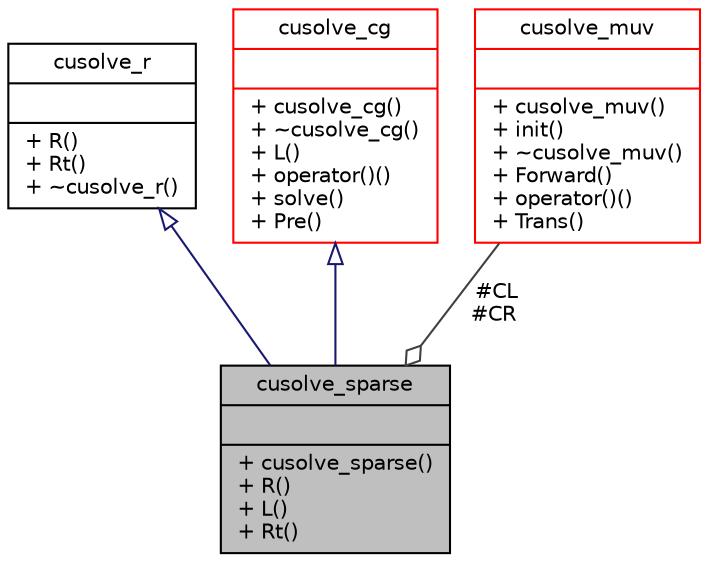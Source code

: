 digraph "cusolve_sparse"
{
 // INTERACTIVE_SVG=YES
  bgcolor="transparent";
  edge [fontname="Helvetica",fontsize="10",labelfontname="Helvetica",labelfontsize="10"];
  node [fontname="Helvetica",fontsize="10",shape=record];
  Node5 [label="{cusolve_sparse\n||+ cusolve_sparse()\l+ R()\l+ L()\l+ Rt()\l}",height=0.2,width=0.4,color="black", fillcolor="grey75", style="filled", fontcolor="black"];
  Node6 -> Node5 [dir="back",color="midnightblue",fontsize="10",style="solid",arrowtail="onormal",fontname="Helvetica"];
  Node6 [label="{cusolve_r\n||+ R()\l+ Rt()\l+ ~cusolve_r()\l}",height=0.2,width=0.4,color="black",URL="$df/d37/classcusolve__r.html"];
  Node7 -> Node5 [dir="back",color="midnightblue",fontsize="10",style="solid",arrowtail="onormal",fontname="Helvetica"];
  Node7 [label="{cusolve_cg\n||+ cusolve_cg()\l+ ~cusolve_cg()\l+ L()\l+ operator()()\l+ solve()\l+ Pre()\l}",height=0.2,width=0.4,color="red",URL="$de/d5d/classcusolve__cg.html"];
  Node11 -> Node5 [color="grey25",fontsize="10",style="solid",label=" #CL\n#CR" ,arrowhead="odiamond",fontname="Helvetica"];
  Node11 [label="{cusolve_muv\n||+ cusolve_muv()\l+ init()\l+ ~cusolve_muv()\l+ Forward()\l+ operator()()\l+ Trans()\l}",height=0.2,width=0.4,color="red",URL="$d0/db6/classcusolve__muv.html"];
}
